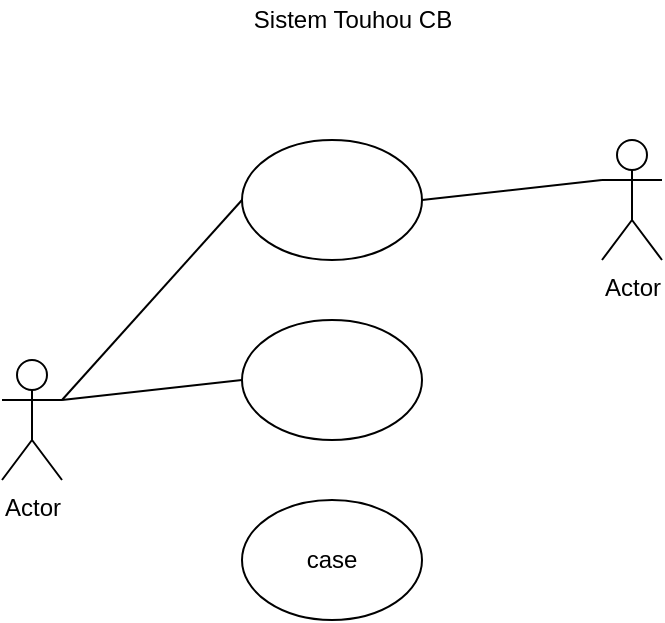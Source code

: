 <mxfile version="14.5.1" type="github">
  <diagram id="1eoB1hNvxkuKlXL9fmI6" name="Page-1">
    <mxGraphModel dx="716" dy="400" grid="1" gridSize="10" guides="1" tooltips="1" connect="1" arrows="1" fold="1" page="1" pageScale="1" pageWidth="850" pageHeight="1100" math="0" shadow="0">
      <root>
        <mxCell id="0" />
        <mxCell id="1" parent="0" />
        <mxCell id="PDLhNHt4XvOQf211IVR7-1" value="Actor" style="shape=umlActor;verticalLabelPosition=bottom;verticalAlign=top;html=1;outlineConnect=0;" vertex="1" parent="1">
          <mxGeometry x="100" y="220" width="30" height="60" as="geometry" />
        </mxCell>
        <mxCell id="PDLhNHt4XvOQf211IVR7-2" value="" style="ellipse;whiteSpace=wrap;html=1;" vertex="1" parent="1">
          <mxGeometry x="220" y="110" width="90" height="60" as="geometry" />
        </mxCell>
        <mxCell id="PDLhNHt4XvOQf211IVR7-4" value="" style="ellipse;whiteSpace=wrap;html=1;" vertex="1" parent="1">
          <mxGeometry x="220" y="200" width="90" height="60" as="geometry" />
        </mxCell>
        <mxCell id="PDLhNHt4XvOQf211IVR7-5" value="case" style="ellipse;whiteSpace=wrap;html=1;" vertex="1" parent="1">
          <mxGeometry x="220" y="290" width="90" height="60" as="geometry" />
        </mxCell>
        <mxCell id="PDLhNHt4XvOQf211IVR7-6" value="Actor" style="shape=umlActor;verticalLabelPosition=bottom;verticalAlign=top;html=1;outlineConnect=0;" vertex="1" parent="1">
          <mxGeometry x="400" y="110" width="30" height="60" as="geometry" />
        </mxCell>
        <mxCell id="PDLhNHt4XvOQf211IVR7-7" value="" style="endArrow=none;html=1;exitX=1;exitY=0.333;exitDx=0;exitDy=0;exitPerimeter=0;entryX=0;entryY=0.5;entryDx=0;entryDy=0;" edge="1" parent="1" source="PDLhNHt4XvOQf211IVR7-1" target="PDLhNHt4XvOQf211IVR7-2">
          <mxGeometry width="50" height="50" relative="1" as="geometry">
            <mxPoint x="400" y="320" as="sourcePoint" />
            <mxPoint x="450" y="270" as="targetPoint" />
          </mxGeometry>
        </mxCell>
        <mxCell id="PDLhNHt4XvOQf211IVR7-8" value="" style="endArrow=none;html=1;entryX=0;entryY=0.5;entryDx=0;entryDy=0;" edge="1" parent="1" target="PDLhNHt4XvOQf211IVR7-4">
          <mxGeometry width="50" height="50" relative="1" as="geometry">
            <mxPoint x="130" y="240" as="sourcePoint" />
            <mxPoint x="230" y="160" as="targetPoint" />
          </mxGeometry>
        </mxCell>
        <mxCell id="PDLhNHt4XvOQf211IVR7-9" value="" style="endArrow=none;html=1;entryX=0;entryY=0.5;entryDx=0;entryDy=0;exitX=1;exitY=0.5;exitDx=0;exitDy=0;" edge="1" parent="1" source="PDLhNHt4XvOQf211IVR7-2">
          <mxGeometry width="50" height="50" relative="1" as="geometry">
            <mxPoint x="310" y="130" as="sourcePoint" />
            <mxPoint x="400" y="130" as="targetPoint" />
          </mxGeometry>
        </mxCell>
        <mxCell id="PDLhNHt4XvOQf211IVR7-10" value="Sistem Touhou CB" style="text;html=1;align=center;verticalAlign=middle;resizable=0;points=[];autosize=1;" vertex="1" parent="1">
          <mxGeometry x="220" y="40" width="110" height="20" as="geometry" />
        </mxCell>
      </root>
    </mxGraphModel>
  </diagram>
</mxfile>
